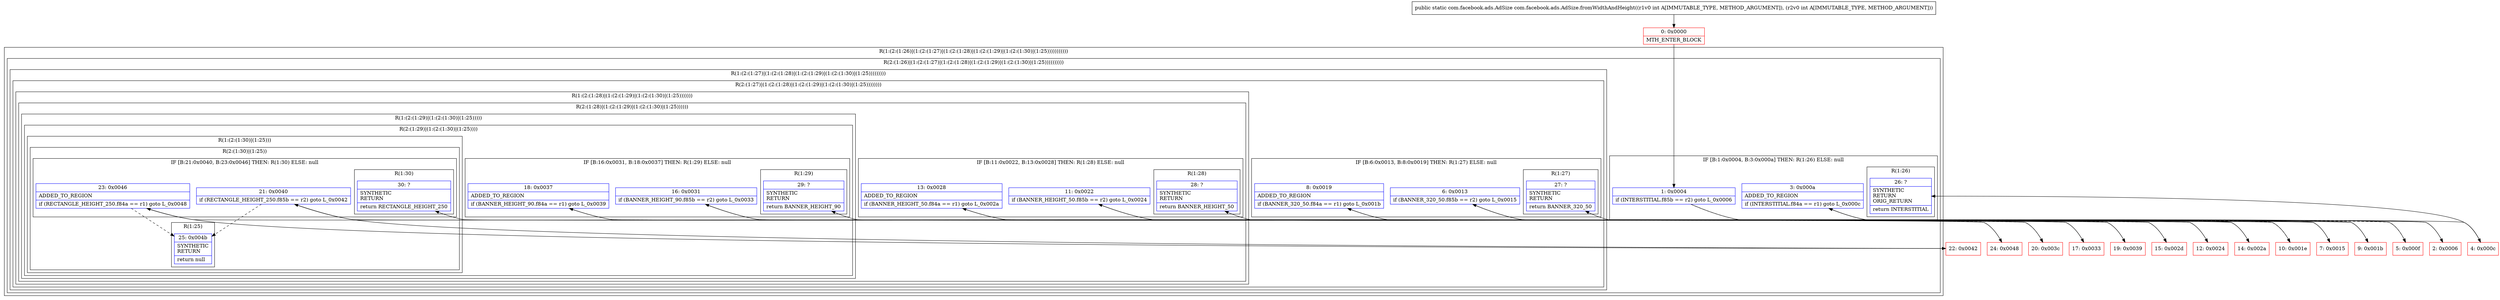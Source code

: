 digraph "CFG forcom.facebook.ads.AdSize.fromWidthAndHeight(II)Lcom\/facebook\/ads\/AdSize;" {
subgraph cluster_Region_662114765 {
label = "R(1:(2:(1:26)|(1:(2:(1:27)|(1:(2:(1:28)|(1:(2:(1:29)|(1:(2:(1:30)|(1:25)))))))))))";
node [shape=record,color=blue];
subgraph cluster_Region_1951547514 {
label = "R(2:(1:26)|(1:(2:(1:27)|(1:(2:(1:28)|(1:(2:(1:29)|(1:(2:(1:30)|(1:25))))))))))";
node [shape=record,color=blue];
subgraph cluster_IfRegion_1345055442 {
label = "IF [B:1:0x0004, B:3:0x000a] THEN: R(1:26) ELSE: null";
node [shape=record,color=blue];
Node_1 [shape=record,label="{1\:\ 0x0004|if (INTERSTITIAL.f85b == r2) goto L_0x0006\l}"];
Node_3 [shape=record,label="{3\:\ 0x000a|ADDED_TO_REGION\l|if (INTERSTITIAL.f84a == r1) goto L_0x000c\l}"];
subgraph cluster_Region_1921798505 {
label = "R(1:26)";
node [shape=record,color=blue];
Node_26 [shape=record,label="{26\:\ ?|SYNTHETIC\lRETURN\lORIG_RETURN\l|return INTERSTITIAL\l}"];
}
}
subgraph cluster_Region_1844105100 {
label = "R(1:(2:(1:27)|(1:(2:(1:28)|(1:(2:(1:29)|(1:(2:(1:30)|(1:25)))))))))";
node [shape=record,color=blue];
subgraph cluster_Region_199033819 {
label = "R(2:(1:27)|(1:(2:(1:28)|(1:(2:(1:29)|(1:(2:(1:30)|(1:25))))))))";
node [shape=record,color=blue];
subgraph cluster_IfRegion_78578952 {
label = "IF [B:6:0x0013, B:8:0x0019] THEN: R(1:27) ELSE: null";
node [shape=record,color=blue];
Node_6 [shape=record,label="{6\:\ 0x0013|if (BANNER_320_50.f85b == r2) goto L_0x0015\l}"];
Node_8 [shape=record,label="{8\:\ 0x0019|ADDED_TO_REGION\l|if (BANNER_320_50.f84a == r1) goto L_0x001b\l}"];
subgraph cluster_Region_339221485 {
label = "R(1:27)";
node [shape=record,color=blue];
Node_27 [shape=record,label="{27\:\ ?|SYNTHETIC\lRETURN\l|return BANNER_320_50\l}"];
}
}
subgraph cluster_Region_798306377 {
label = "R(1:(2:(1:28)|(1:(2:(1:29)|(1:(2:(1:30)|(1:25)))))))";
node [shape=record,color=blue];
subgraph cluster_Region_1286946235 {
label = "R(2:(1:28)|(1:(2:(1:29)|(1:(2:(1:30)|(1:25))))))";
node [shape=record,color=blue];
subgraph cluster_IfRegion_810481248 {
label = "IF [B:11:0x0022, B:13:0x0028] THEN: R(1:28) ELSE: null";
node [shape=record,color=blue];
Node_11 [shape=record,label="{11\:\ 0x0022|if (BANNER_HEIGHT_50.f85b == r2) goto L_0x0024\l}"];
Node_13 [shape=record,label="{13\:\ 0x0028|ADDED_TO_REGION\l|if (BANNER_HEIGHT_50.f84a == r1) goto L_0x002a\l}"];
subgraph cluster_Region_1694328055 {
label = "R(1:28)";
node [shape=record,color=blue];
Node_28 [shape=record,label="{28\:\ ?|SYNTHETIC\lRETURN\l|return BANNER_HEIGHT_50\l}"];
}
}
subgraph cluster_Region_1659635545 {
label = "R(1:(2:(1:29)|(1:(2:(1:30)|(1:25)))))";
node [shape=record,color=blue];
subgraph cluster_Region_122795610 {
label = "R(2:(1:29)|(1:(2:(1:30)|(1:25))))";
node [shape=record,color=blue];
subgraph cluster_IfRegion_1089187110 {
label = "IF [B:16:0x0031, B:18:0x0037] THEN: R(1:29) ELSE: null";
node [shape=record,color=blue];
Node_16 [shape=record,label="{16\:\ 0x0031|if (BANNER_HEIGHT_90.f85b == r2) goto L_0x0033\l}"];
Node_18 [shape=record,label="{18\:\ 0x0037|ADDED_TO_REGION\l|if (BANNER_HEIGHT_90.f84a == r1) goto L_0x0039\l}"];
subgraph cluster_Region_1337897744 {
label = "R(1:29)";
node [shape=record,color=blue];
Node_29 [shape=record,label="{29\:\ ?|SYNTHETIC\lRETURN\l|return BANNER_HEIGHT_90\l}"];
}
}
subgraph cluster_Region_1298834289 {
label = "R(1:(2:(1:30)|(1:25)))";
node [shape=record,color=blue];
subgraph cluster_Region_1199779808 {
label = "R(2:(1:30)|(1:25))";
node [shape=record,color=blue];
subgraph cluster_IfRegion_1520187563 {
label = "IF [B:21:0x0040, B:23:0x0046] THEN: R(1:30) ELSE: null";
node [shape=record,color=blue];
Node_21 [shape=record,label="{21\:\ 0x0040|if (RECTANGLE_HEIGHT_250.f85b == r2) goto L_0x0042\l}"];
Node_23 [shape=record,label="{23\:\ 0x0046|ADDED_TO_REGION\l|if (RECTANGLE_HEIGHT_250.f84a == r1) goto L_0x0048\l}"];
subgraph cluster_Region_1610626779 {
label = "R(1:30)";
node [shape=record,color=blue];
Node_30 [shape=record,label="{30\:\ ?|SYNTHETIC\lRETURN\l|return RECTANGLE_HEIGHT_250\l}"];
}
}
subgraph cluster_Region_2020171905 {
label = "R(1:25)";
node [shape=record,color=blue];
Node_25 [shape=record,label="{25\:\ 0x004b|SYNTHETIC\lRETURN\l|return null\l}"];
}
}
}
}
}
}
}
}
}
}
}
Node_0 [shape=record,color=red,label="{0\:\ 0x0000|MTH_ENTER_BLOCK\l}"];
Node_2 [shape=record,color=red,label="{2\:\ 0x0006}"];
Node_4 [shape=record,color=red,label="{4\:\ 0x000c}"];
Node_5 [shape=record,color=red,label="{5\:\ 0x000f}"];
Node_7 [shape=record,color=red,label="{7\:\ 0x0015}"];
Node_9 [shape=record,color=red,label="{9\:\ 0x001b}"];
Node_10 [shape=record,color=red,label="{10\:\ 0x001e}"];
Node_12 [shape=record,color=red,label="{12\:\ 0x0024}"];
Node_14 [shape=record,color=red,label="{14\:\ 0x002a}"];
Node_15 [shape=record,color=red,label="{15\:\ 0x002d}"];
Node_17 [shape=record,color=red,label="{17\:\ 0x0033}"];
Node_19 [shape=record,color=red,label="{19\:\ 0x0039}"];
Node_20 [shape=record,color=red,label="{20\:\ 0x003c}"];
Node_22 [shape=record,color=red,label="{22\:\ 0x0042}"];
Node_24 [shape=record,color=red,label="{24\:\ 0x0048}"];
MethodNode[shape=record,label="{public static com.facebook.ads.AdSize com.facebook.ads.AdSize.fromWidthAndHeight((r1v0 int A[IMMUTABLE_TYPE, METHOD_ARGUMENT]), (r2v0 int A[IMMUTABLE_TYPE, METHOD_ARGUMENT])) }"];
MethodNode -> Node_0;
Node_1 -> Node_2;
Node_1 -> Node_5[style=dashed];
Node_3 -> Node_4;
Node_3 -> Node_5[style=dashed];
Node_6 -> Node_7;
Node_6 -> Node_10[style=dashed];
Node_8 -> Node_9;
Node_8 -> Node_10[style=dashed];
Node_11 -> Node_12;
Node_11 -> Node_15[style=dashed];
Node_13 -> Node_14;
Node_13 -> Node_15[style=dashed];
Node_16 -> Node_17;
Node_16 -> Node_20[style=dashed];
Node_18 -> Node_19;
Node_18 -> Node_20[style=dashed];
Node_21 -> Node_22;
Node_21 -> Node_25[style=dashed];
Node_23 -> Node_24;
Node_23 -> Node_25[style=dashed];
Node_0 -> Node_1;
Node_2 -> Node_3;
Node_4 -> Node_26;
Node_5 -> Node_6;
Node_7 -> Node_8;
Node_9 -> Node_27;
Node_10 -> Node_11;
Node_12 -> Node_13;
Node_14 -> Node_28;
Node_15 -> Node_16;
Node_17 -> Node_18;
Node_19 -> Node_29;
Node_20 -> Node_21;
Node_22 -> Node_23;
Node_24 -> Node_30;
}

